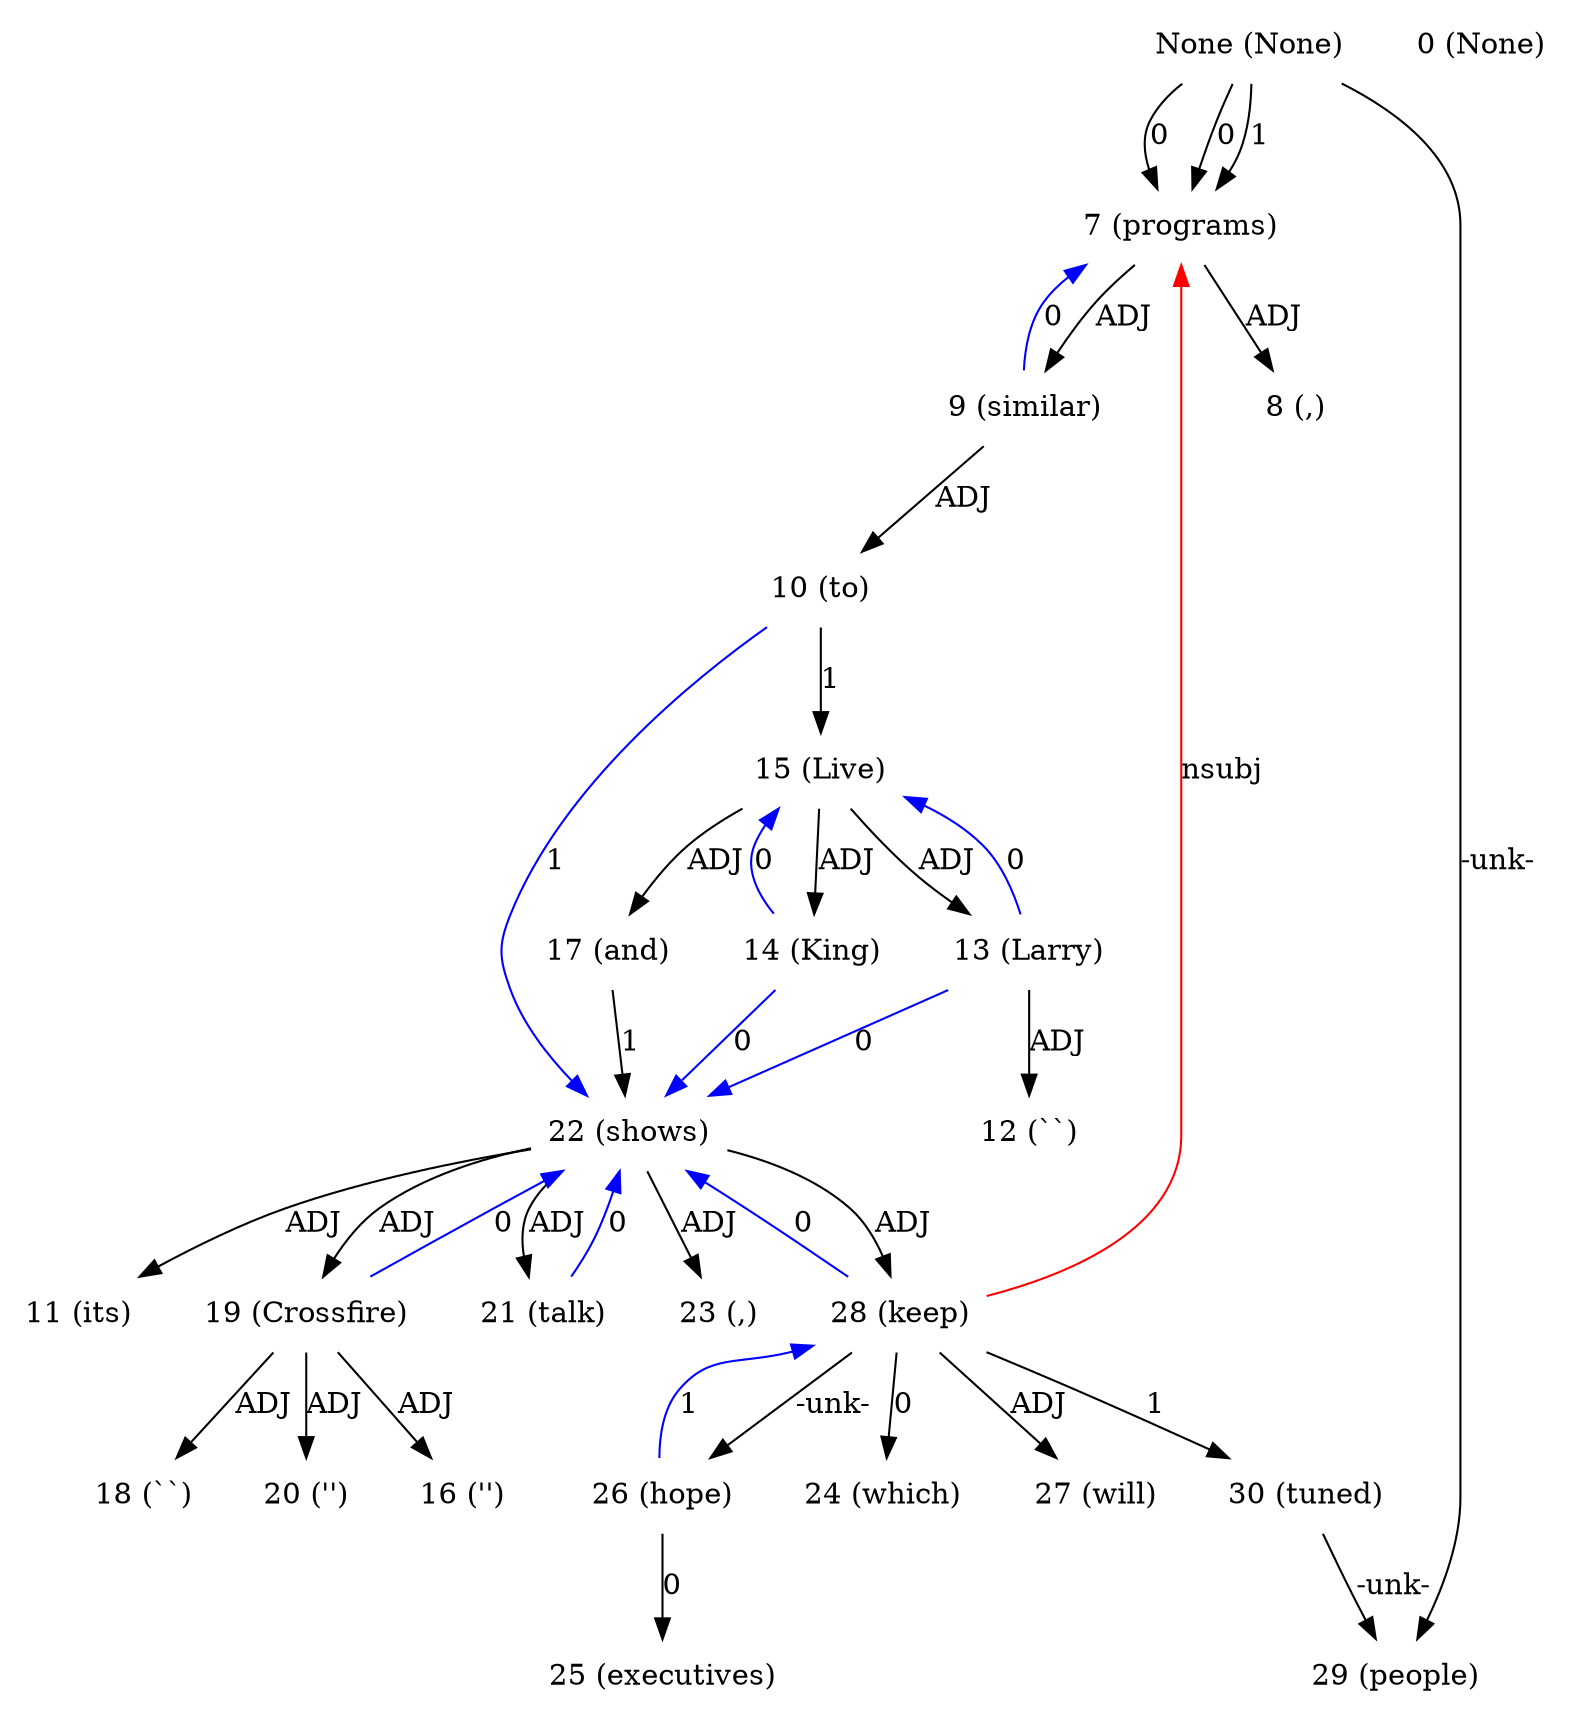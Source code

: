 digraph G{
edge [dir=forward]
node [shape=plaintext]

None [label="None (None)"]
None -> 7 [label="1"]
None [label="None (None)"]
None -> 7 [label="0"]
None [label="None (None)"]
None -> 7 [label="0"]
None [label="None (None)"]
None -> 29 [label="-unk-"]
0 [label="0 (None)"]
7 [label="7 (programs)"]
7 -> 8 [label="ADJ"]
7 -> 9 [label="ADJ"]
28 -> 7 [label="nsubj", color="red"]
8 [label="8 (,)"]
9 [label="9 (similar)"]
9 -> 7 [label="0", color="blue"]
9 -> 10 [label="ADJ"]
10 [label="10 (to)"]
10 -> 15 [label="1"]
10 -> 22 [label="1", color="blue"]
11 [label="11 (its)"]
12 [label="12 (``)"]
13 [label="13 (Larry)"]
13 -> 22 [label="0", color="blue"]
13 -> 15 [label="0", color="blue"]
13 -> 12 [label="ADJ"]
14 [label="14 (King)"]
14 -> 22 [label="0", color="blue"]
14 -> 15 [label="0", color="blue"]
15 [label="15 (Live)"]
15 -> 13 [label="ADJ"]
15 -> 14 [label="ADJ"]
15 -> 17 [label="ADJ"]
16 [label="16 ('')"]
17 [label="17 (and)"]
17 -> 22 [label="1"]
18 [label="18 (``)"]
19 [label="19 (Crossfire)"]
19 -> 22 [label="0", color="blue"]
19 -> 16 [label="ADJ"]
19 -> 18 [label="ADJ"]
19 -> 20 [label="ADJ"]
20 [label="20 ('')"]
21 [label="21 (talk)"]
21 -> 22 [label="0", color="blue"]
22 [label="22 (shows)"]
22 -> 11 [label="ADJ"]
22 -> 19 [label="ADJ"]
22 -> 21 [label="ADJ"]
22 -> 23 [label="ADJ"]
22 -> 28 [label="ADJ"]
23 [label="23 (,)"]
24 [label="24 (which)"]
25 [label="25 (executives)"]
26 [label="26 (hope)"]
26 -> 28 [label="1", color="blue"]
26 -> 25 [label="0"]
27 [label="27 (will)"]
28 [label="28 (keep)"]
28 -> 30 [label="1"]
28 -> 24 [label="0"]
28 -> 22 [label="0", color="blue"]
28 -> 27 [label="ADJ"]
28 -> 26 [label="-unk-"]
29 [label="29 (people)"]
30 [label="30 (tuned)"]
30 -> 29 [label="-unk-"]
}
